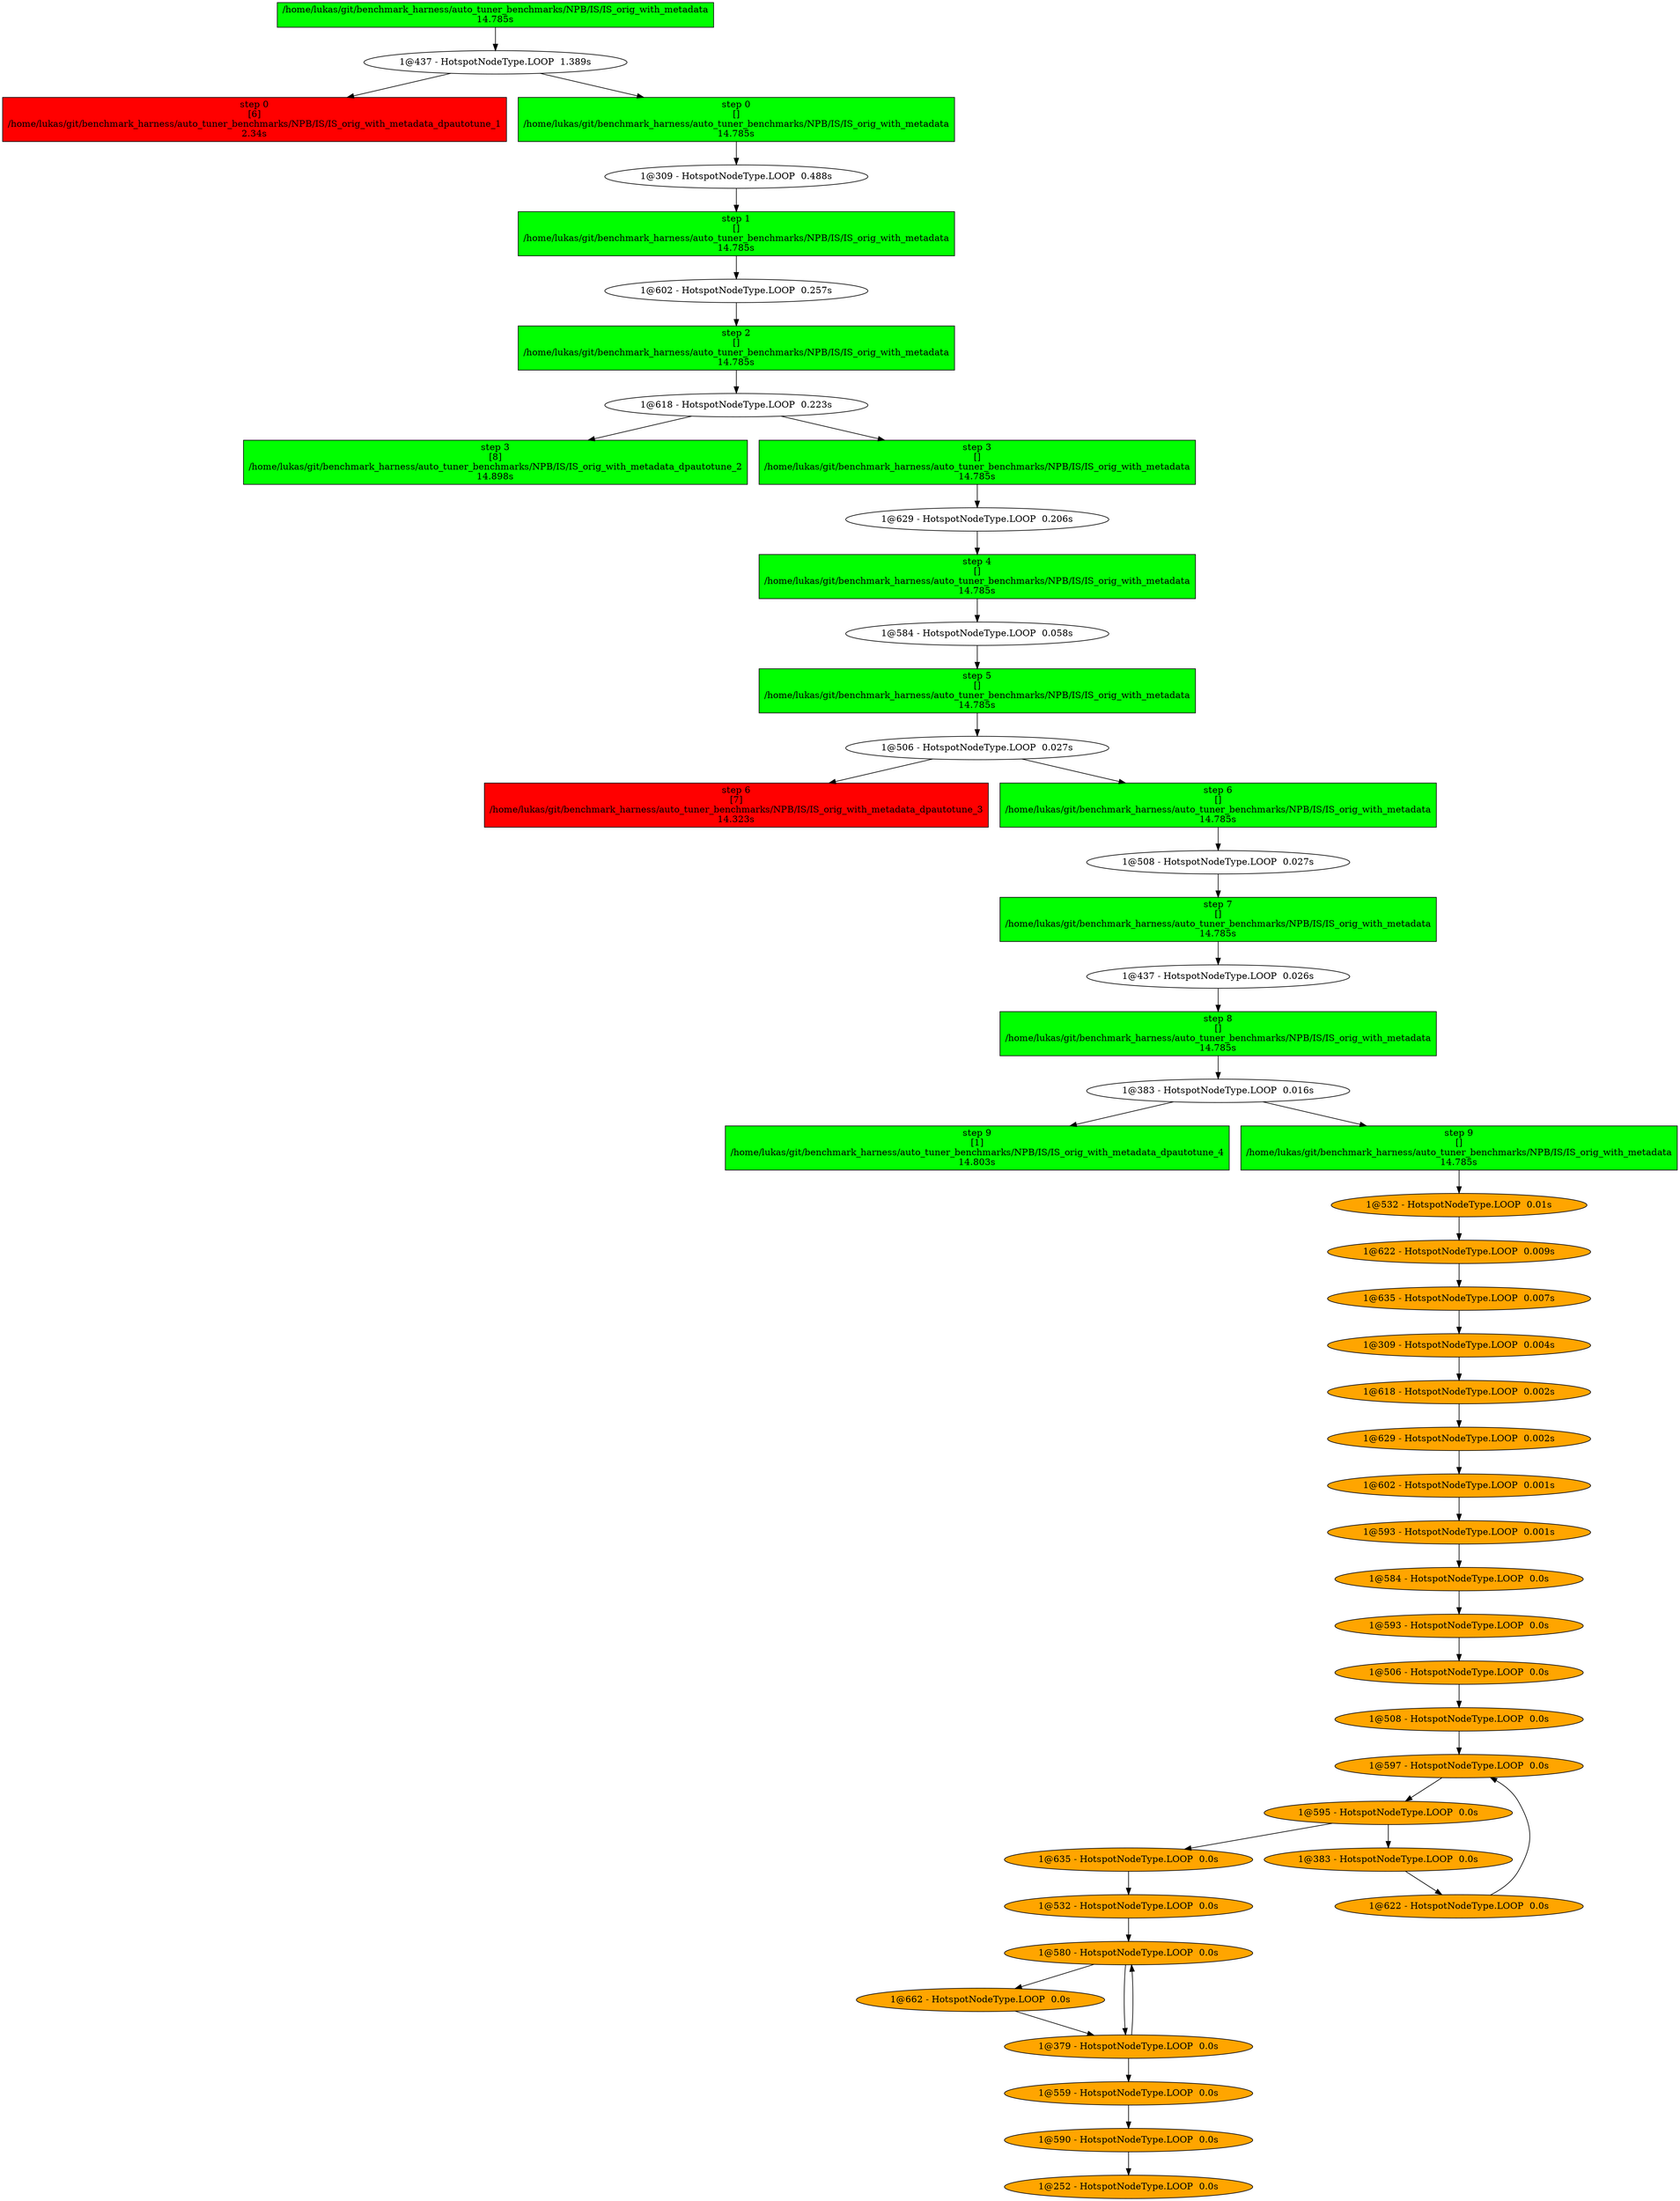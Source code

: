 strict digraph  {
"/home/lukas/git/benchmark_harness/auto_tuner_benchmarks/NPB/IS/IS_orig_with_metadata\n14.785s" [color=black, fillcolor=green, style=filled, shape=box];
"1@437 - HotspotNodeType.LOOP  1.389s" [color=black, fillcolor=white, style=filled];
"step 0\n[6]\n/home/lukas/git/benchmark_harness/auto_tuner_benchmarks/NPB/IS/IS_orig_with_metadata_dpautotune_1\n2.34s" [color=black, fillcolor=red, shape=box, style=filled];
"step 0\n[]\n/home/lukas/git/benchmark_harness/auto_tuner_benchmarks/NPB/IS/IS_orig_with_metadata\n14.785s" [color=black, fillcolor=green, shape=box, style=filled];
"1@309 - HotspotNodeType.LOOP  0.488s" [color=black, fillcolor=white, style=filled];
"step 1\n[]\n/home/lukas/git/benchmark_harness/auto_tuner_benchmarks/NPB/IS/IS_orig_with_metadata\n14.785s" [color=black, fillcolor=green, shape=box, style=filled];
"1@602 - HotspotNodeType.LOOP  0.257s" [color=black, fillcolor=white, style=filled];
"step 2\n[]\n/home/lukas/git/benchmark_harness/auto_tuner_benchmarks/NPB/IS/IS_orig_with_metadata\n14.785s" [color=black, fillcolor=green, shape=box, style=filled];
"1@618 - HotspotNodeType.LOOP  0.223s" [color=black, fillcolor=white, style=filled];
"step 3\n[8]\n/home/lukas/git/benchmark_harness/auto_tuner_benchmarks/NPB/IS/IS_orig_with_metadata_dpautotune_2\n14.898s" [color=black, fillcolor=green, shape=box, style=filled];
"step 3\n[]\n/home/lukas/git/benchmark_harness/auto_tuner_benchmarks/NPB/IS/IS_orig_with_metadata\n14.785s" [color=black, fillcolor=green, shape=box, style=filled];
"1@629 - HotspotNodeType.LOOP  0.206s" [color=black, fillcolor=white, style=filled];
"step 4\n[]\n/home/lukas/git/benchmark_harness/auto_tuner_benchmarks/NPB/IS/IS_orig_with_metadata\n14.785s" [color=black, fillcolor=green, shape=box, style=filled];
"1@584 - HotspotNodeType.LOOP  0.058s" [color=black, fillcolor=white, style=filled];
"step 5\n[]\n/home/lukas/git/benchmark_harness/auto_tuner_benchmarks/NPB/IS/IS_orig_with_metadata\n14.785s" [color=black, fillcolor=green, shape=box, style=filled];
"1@506 - HotspotNodeType.LOOP  0.027s" [color=black, fillcolor=white, style=filled];
"step 6\n[7]\n/home/lukas/git/benchmark_harness/auto_tuner_benchmarks/NPB/IS/IS_orig_with_metadata_dpautotune_3\n14.323s" [color=black, fillcolor=red, shape=box, style=filled];
"step 6\n[]\n/home/lukas/git/benchmark_harness/auto_tuner_benchmarks/NPB/IS/IS_orig_with_metadata\n14.785s" [color=black, fillcolor=green, shape=box, style=filled];
"1@508 - HotspotNodeType.LOOP  0.027s" [color=black, fillcolor=white, style=filled];
"step 7\n[]\n/home/lukas/git/benchmark_harness/auto_tuner_benchmarks/NPB/IS/IS_orig_with_metadata\n14.785s" [color=black, fillcolor=green, shape=box, style=filled];
"1@437 - HotspotNodeType.LOOP  0.026s" [color=black, fillcolor=white, style=filled];
"step 8\n[]\n/home/lukas/git/benchmark_harness/auto_tuner_benchmarks/NPB/IS/IS_orig_with_metadata\n14.785s" [color=black, fillcolor=green, shape=box, style=filled];
"1@383 - HotspotNodeType.LOOP  0.016s" [color=black, fillcolor=white, style=filled];
"step 9\n[1]\n/home/lukas/git/benchmark_harness/auto_tuner_benchmarks/NPB/IS/IS_orig_with_metadata_dpautotune_4\n14.803s" [color=black, fillcolor=green, shape=box, style=filled];
"step 9\n[]\n/home/lukas/git/benchmark_harness/auto_tuner_benchmarks/NPB/IS/IS_orig_with_metadata\n14.785s" [color=black, fillcolor=green, shape=box, style=filled];
"1@532 - HotspotNodeType.LOOP  0.01s" [color=black, fillcolor=orange, style=filled];
"1@622 - HotspotNodeType.LOOP  0.009s" [color=black, fillcolor=orange, style=filled];
"1@635 - HotspotNodeType.LOOP  0.007s" [color=black, fillcolor=orange, style=filled];
"1@309 - HotspotNodeType.LOOP  0.004s" [color=black, fillcolor=orange, style=filled];
"1@618 - HotspotNodeType.LOOP  0.002s" [color=black, fillcolor=orange, style=filled];
"1@629 - HotspotNodeType.LOOP  0.002s" [color=black, fillcolor=orange, style=filled];
"1@602 - HotspotNodeType.LOOP  0.001s" [color=black, fillcolor=orange, style=filled];
"1@593 - HotspotNodeType.LOOP  0.001s" [color=black, fillcolor=orange, style=filled];
"1@584 - HotspotNodeType.LOOP  0.0s" [color=black, fillcolor=orange, style=filled];
"1@593 - HotspotNodeType.LOOP  0.0s" [color=black, fillcolor=orange, style=filled];
"1@506 - HotspotNodeType.LOOP  0.0s" [color=black, fillcolor=orange, style=filled];
"1@508 - HotspotNodeType.LOOP  0.0s" [color=black, fillcolor=orange, style=filled];
"1@597 - HotspotNodeType.LOOP  0.0s" [color=black, fillcolor=orange, style=filled];
"1@595 - HotspotNodeType.LOOP  0.0s" [color=black, fillcolor=orange, style=filled];
"1@383 - HotspotNodeType.LOOP  0.0s" [color=black, fillcolor=orange, style=filled];
"1@622 - HotspotNodeType.LOOP  0.0s" [color=black, fillcolor=orange, style=filled];
"1@635 - HotspotNodeType.LOOP  0.0s" [color=black, fillcolor=orange, style=filled];
"1@532 - HotspotNodeType.LOOP  0.0s" [color=black, fillcolor=orange, style=filled];
"1@580 - HotspotNodeType.LOOP  0.0s" [color=black, fillcolor=orange, style=filled];
"1@662 - HotspotNodeType.LOOP  0.0s" [color=black, fillcolor=orange, style=filled];
"1@379 - HotspotNodeType.LOOP  0.0s" [color=black, fillcolor=orange, style=filled];
"1@559 - HotspotNodeType.LOOP  0.0s" [color=black, fillcolor=orange, style=filled];
"1@590 - HotspotNodeType.LOOP  0.0s" [color=black, fillcolor=orange, style=filled];
"1@252 - HotspotNodeType.LOOP  0.0s" [color=black, fillcolor=orange, style=filled];
"/home/lukas/git/benchmark_harness/auto_tuner_benchmarks/NPB/IS/IS_orig_with_metadata\n14.785s" -> "1@437 - HotspotNodeType.LOOP  1.389s";
"1@437 - HotspotNodeType.LOOP  1.389s" -> "step 0\n[6]\n/home/lukas/git/benchmark_harness/auto_tuner_benchmarks/NPB/IS/IS_orig_with_metadata_dpautotune_1\n2.34s";
"1@437 - HotspotNodeType.LOOP  1.389s" -> "step 0\n[]\n/home/lukas/git/benchmark_harness/auto_tuner_benchmarks/NPB/IS/IS_orig_with_metadata\n14.785s";
"step 0\n[]\n/home/lukas/git/benchmark_harness/auto_tuner_benchmarks/NPB/IS/IS_orig_with_metadata\n14.785s" -> "1@309 - HotspotNodeType.LOOP  0.488s";
"1@309 - HotspotNodeType.LOOP  0.488s" -> "step 1\n[]\n/home/lukas/git/benchmark_harness/auto_tuner_benchmarks/NPB/IS/IS_orig_with_metadata\n14.785s";
"step 1\n[]\n/home/lukas/git/benchmark_harness/auto_tuner_benchmarks/NPB/IS/IS_orig_with_metadata\n14.785s" -> "1@602 - HotspotNodeType.LOOP  0.257s";
"1@602 - HotspotNodeType.LOOP  0.257s" -> "step 2\n[]\n/home/lukas/git/benchmark_harness/auto_tuner_benchmarks/NPB/IS/IS_orig_with_metadata\n14.785s";
"step 2\n[]\n/home/lukas/git/benchmark_harness/auto_tuner_benchmarks/NPB/IS/IS_orig_with_metadata\n14.785s" -> "1@618 - HotspotNodeType.LOOP  0.223s";
"1@618 - HotspotNodeType.LOOP  0.223s" -> "step 3\n[8]\n/home/lukas/git/benchmark_harness/auto_tuner_benchmarks/NPB/IS/IS_orig_with_metadata_dpautotune_2\n14.898s";
"1@618 - HotspotNodeType.LOOP  0.223s" -> "step 3\n[]\n/home/lukas/git/benchmark_harness/auto_tuner_benchmarks/NPB/IS/IS_orig_with_metadata\n14.785s";
"step 3\n[]\n/home/lukas/git/benchmark_harness/auto_tuner_benchmarks/NPB/IS/IS_orig_with_metadata\n14.785s" -> "1@629 - HotspotNodeType.LOOP  0.206s";
"1@629 - HotspotNodeType.LOOP  0.206s" -> "step 4\n[]\n/home/lukas/git/benchmark_harness/auto_tuner_benchmarks/NPB/IS/IS_orig_with_metadata\n14.785s";
"step 4\n[]\n/home/lukas/git/benchmark_harness/auto_tuner_benchmarks/NPB/IS/IS_orig_with_metadata\n14.785s" -> "1@584 - HotspotNodeType.LOOP  0.058s";
"1@584 - HotspotNodeType.LOOP  0.058s" -> "step 5\n[]\n/home/lukas/git/benchmark_harness/auto_tuner_benchmarks/NPB/IS/IS_orig_with_metadata\n14.785s";
"step 5\n[]\n/home/lukas/git/benchmark_harness/auto_tuner_benchmarks/NPB/IS/IS_orig_with_metadata\n14.785s" -> "1@506 - HotspotNodeType.LOOP  0.027s";
"1@506 - HotspotNodeType.LOOP  0.027s" -> "step 6\n[7]\n/home/lukas/git/benchmark_harness/auto_tuner_benchmarks/NPB/IS/IS_orig_with_metadata_dpautotune_3\n14.323s";
"1@506 - HotspotNodeType.LOOP  0.027s" -> "step 6\n[]\n/home/lukas/git/benchmark_harness/auto_tuner_benchmarks/NPB/IS/IS_orig_with_metadata\n14.785s";
"step 6\n[]\n/home/lukas/git/benchmark_harness/auto_tuner_benchmarks/NPB/IS/IS_orig_with_metadata\n14.785s" -> "1@508 - HotspotNodeType.LOOP  0.027s";
"1@508 - HotspotNodeType.LOOP  0.027s" -> "step 7\n[]\n/home/lukas/git/benchmark_harness/auto_tuner_benchmarks/NPB/IS/IS_orig_with_metadata\n14.785s";
"step 7\n[]\n/home/lukas/git/benchmark_harness/auto_tuner_benchmarks/NPB/IS/IS_orig_with_metadata\n14.785s" -> "1@437 - HotspotNodeType.LOOP  0.026s";
"1@437 - HotspotNodeType.LOOP  0.026s" -> "step 8\n[]\n/home/lukas/git/benchmark_harness/auto_tuner_benchmarks/NPB/IS/IS_orig_with_metadata\n14.785s";
"step 8\n[]\n/home/lukas/git/benchmark_harness/auto_tuner_benchmarks/NPB/IS/IS_orig_with_metadata\n14.785s" -> "1@383 - HotspotNodeType.LOOP  0.016s";
"1@383 - HotspotNodeType.LOOP  0.016s" -> "step 9\n[1]\n/home/lukas/git/benchmark_harness/auto_tuner_benchmarks/NPB/IS/IS_orig_with_metadata_dpautotune_4\n14.803s";
"1@383 - HotspotNodeType.LOOP  0.016s" -> "step 9\n[]\n/home/lukas/git/benchmark_harness/auto_tuner_benchmarks/NPB/IS/IS_orig_with_metadata\n14.785s";
"step 9\n[]\n/home/lukas/git/benchmark_harness/auto_tuner_benchmarks/NPB/IS/IS_orig_with_metadata\n14.785s" -> "1@532 - HotspotNodeType.LOOP  0.01s";
"1@532 - HotspotNodeType.LOOP  0.01s" -> "1@622 - HotspotNodeType.LOOP  0.009s";
"1@622 - HotspotNodeType.LOOP  0.009s" -> "1@635 - HotspotNodeType.LOOP  0.007s";
"1@635 - HotspotNodeType.LOOP  0.007s" -> "1@309 - HotspotNodeType.LOOP  0.004s";
"1@309 - HotspotNodeType.LOOP  0.004s" -> "1@618 - HotspotNodeType.LOOP  0.002s";
"1@618 - HotspotNodeType.LOOP  0.002s" -> "1@629 - HotspotNodeType.LOOP  0.002s";
"1@629 - HotspotNodeType.LOOP  0.002s" -> "1@602 - HotspotNodeType.LOOP  0.001s";
"1@602 - HotspotNodeType.LOOP  0.001s" -> "1@593 - HotspotNodeType.LOOP  0.001s";
"1@593 - HotspotNodeType.LOOP  0.001s" -> "1@584 - HotspotNodeType.LOOP  0.0s";
"1@584 - HotspotNodeType.LOOP  0.0s" -> "1@593 - HotspotNodeType.LOOP  0.0s";
"1@593 - HotspotNodeType.LOOP  0.0s" -> "1@506 - HotspotNodeType.LOOP  0.0s";
"1@506 - HotspotNodeType.LOOP  0.0s" -> "1@508 - HotspotNodeType.LOOP  0.0s";
"1@508 - HotspotNodeType.LOOP  0.0s" -> "1@597 - HotspotNodeType.LOOP  0.0s";
"1@597 - HotspotNodeType.LOOP  0.0s" -> "1@595 - HotspotNodeType.LOOP  0.0s";
"1@595 - HotspotNodeType.LOOP  0.0s" -> "1@383 - HotspotNodeType.LOOP  0.0s";
"1@595 - HotspotNodeType.LOOP  0.0s" -> "1@635 - HotspotNodeType.LOOP  0.0s";
"1@383 - HotspotNodeType.LOOP  0.0s" -> "1@622 - HotspotNodeType.LOOP  0.0s";
"1@622 - HotspotNodeType.LOOP  0.0s" -> "1@597 - HotspotNodeType.LOOP  0.0s";
"1@635 - HotspotNodeType.LOOP  0.0s" -> "1@532 - HotspotNodeType.LOOP  0.0s";
"1@532 - HotspotNodeType.LOOP  0.0s" -> "1@580 - HotspotNodeType.LOOP  0.0s";
"1@580 - HotspotNodeType.LOOP  0.0s" -> "1@662 - HotspotNodeType.LOOP  0.0s";
"1@580 - HotspotNodeType.LOOP  0.0s" -> "1@379 - HotspotNodeType.LOOP  0.0s";
"1@662 - HotspotNodeType.LOOP  0.0s" -> "1@379 - HotspotNodeType.LOOP  0.0s";
"1@379 - HotspotNodeType.LOOP  0.0s" -> "1@580 - HotspotNodeType.LOOP  0.0s";
"1@379 - HotspotNodeType.LOOP  0.0s" -> "1@559 - HotspotNodeType.LOOP  0.0s";
"1@559 - HotspotNodeType.LOOP  0.0s" -> "1@590 - HotspotNodeType.LOOP  0.0s";
"1@590 - HotspotNodeType.LOOP  0.0s" -> "1@252 - HotspotNodeType.LOOP  0.0s";
}
